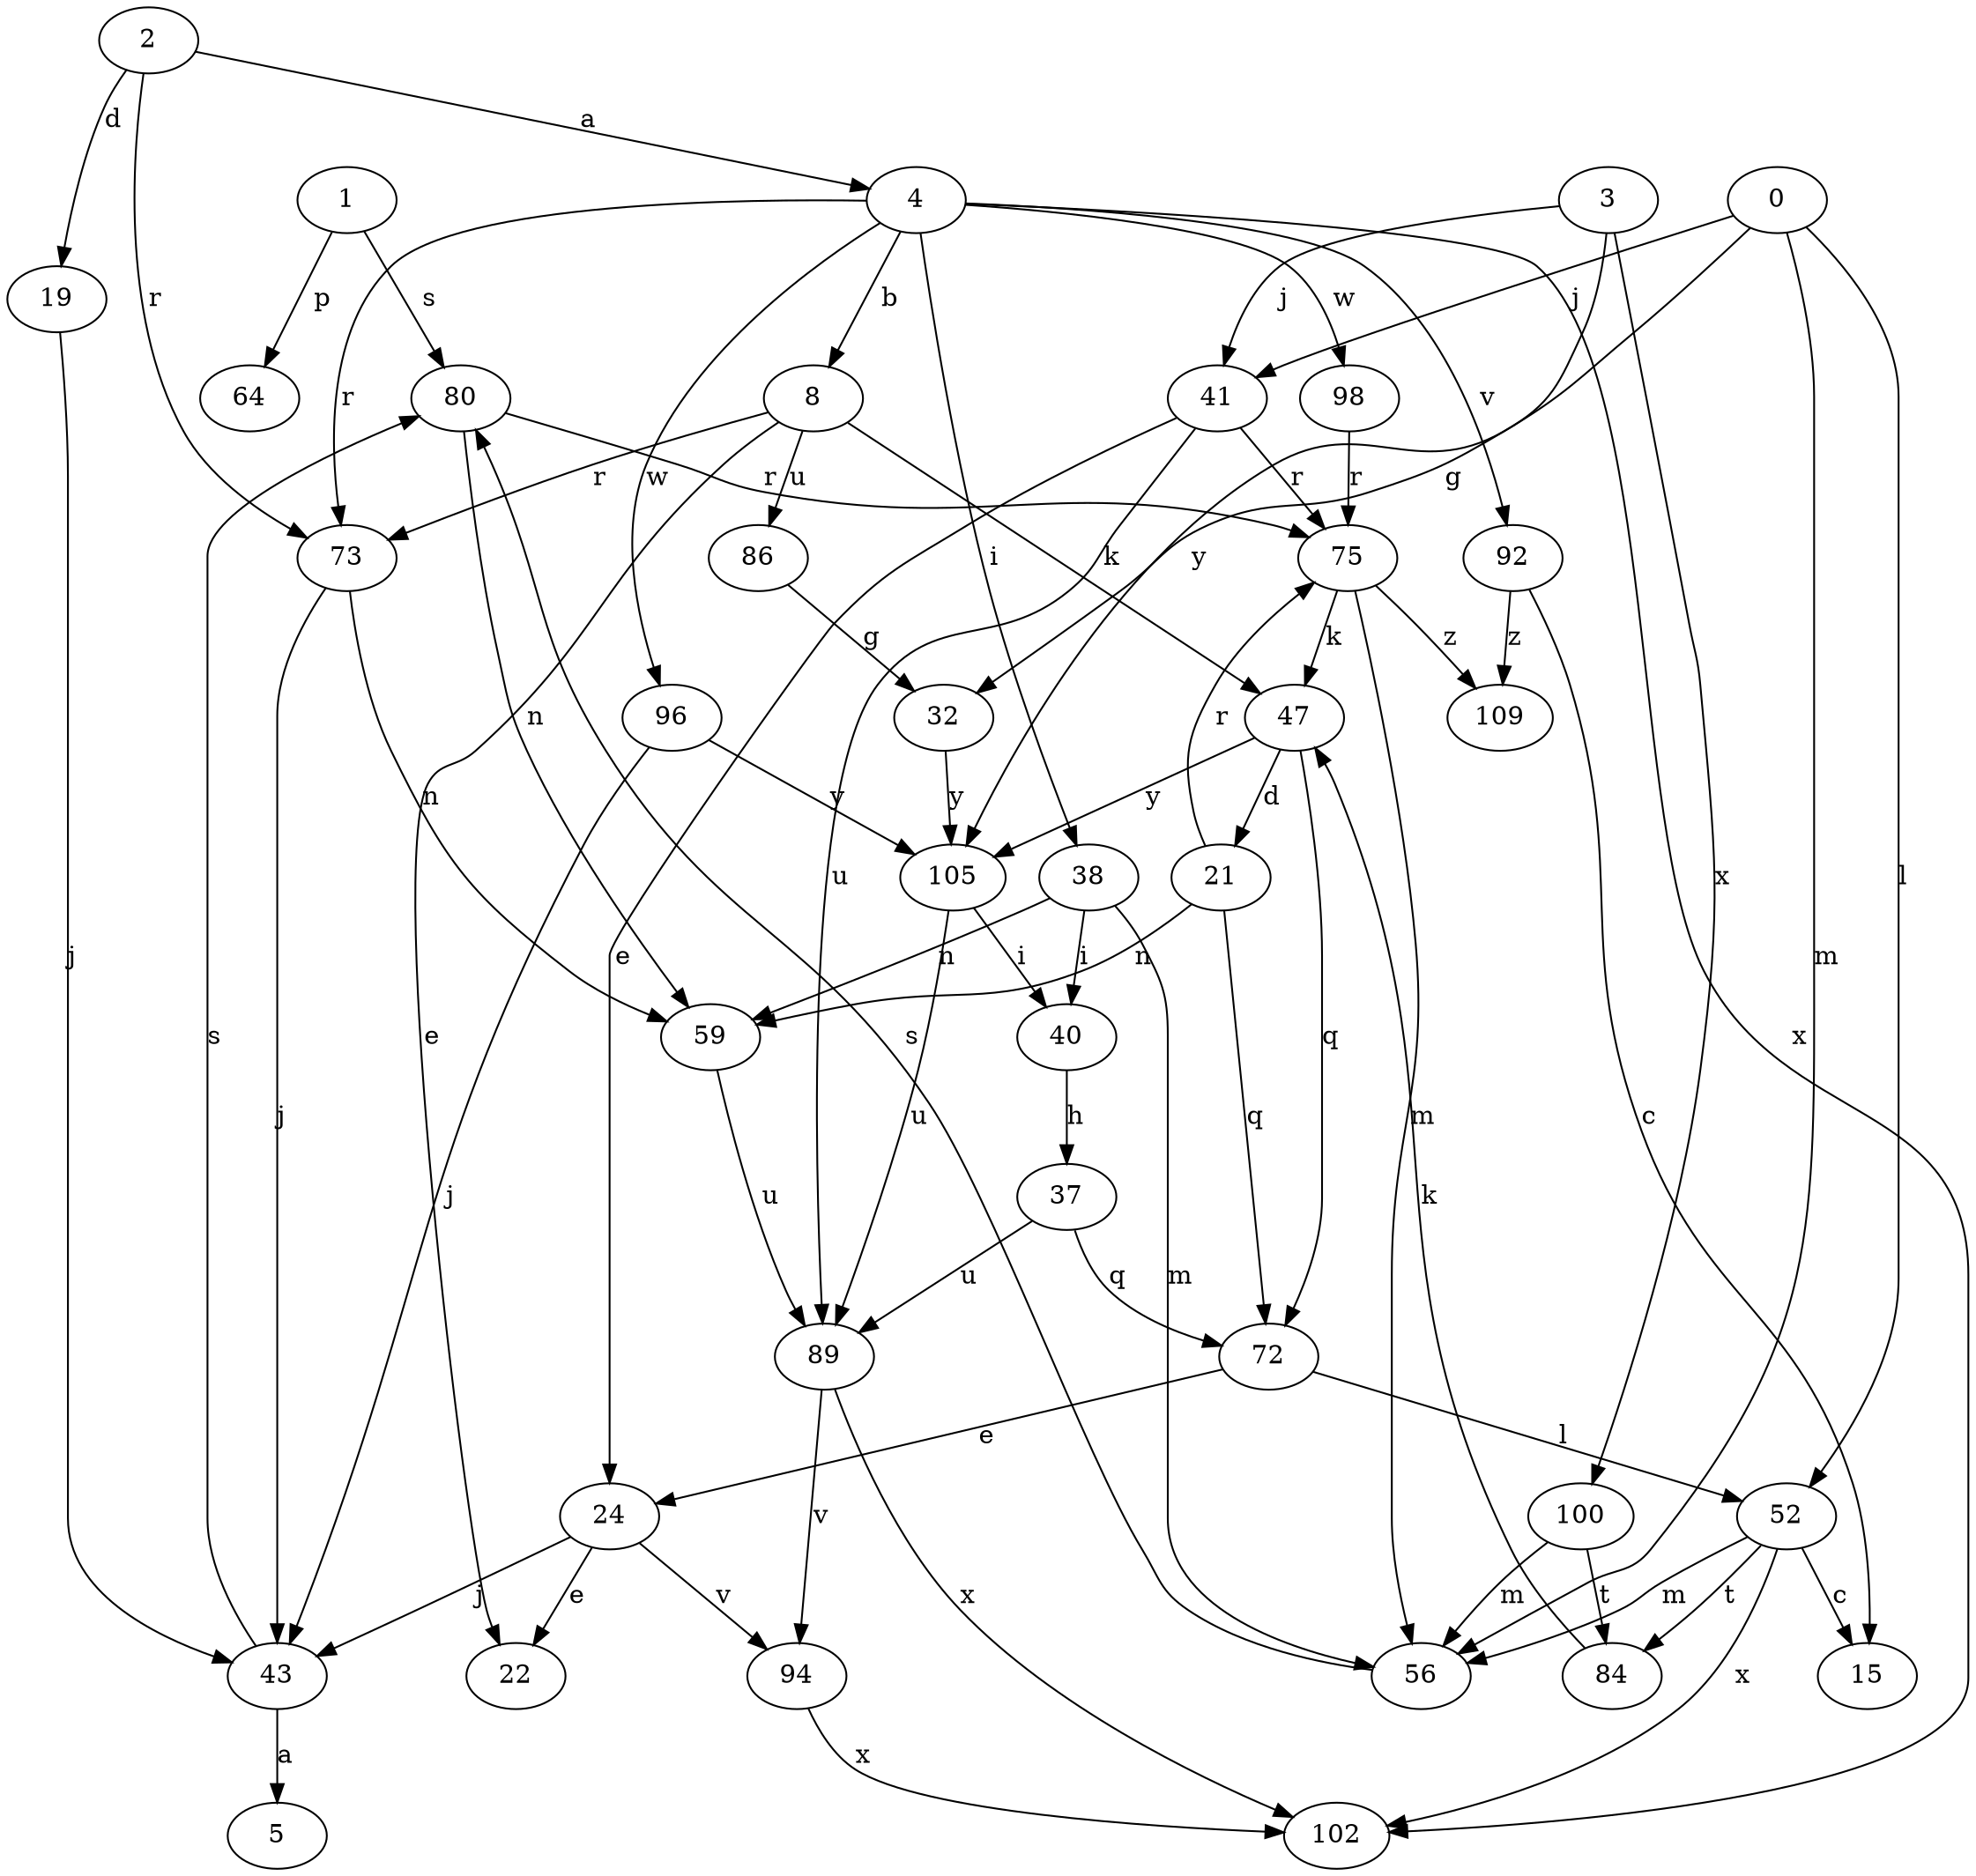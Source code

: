strict digraph  {
1;
2;
3;
4;
5;
8;
15;
19;
21;
22;
24;
0;
32;
37;
38;
40;
41;
43;
47;
52;
56;
59;
64;
72;
73;
75;
80;
84;
86;
89;
92;
94;
96;
98;
100;
102;
105;
109;
1 -> 64  [label=p];
1 -> 80  [label=s];
2 -> 4  [label=a];
2 -> 19  [label=d];
2 -> 73  [label=r];
3 -> 41  [label=j];
3 -> 100  [label=x];
3 -> 105  [label=y];
4 -> 8  [label=b];
4 -> 38  [label=i];
4 -> 73  [label=r];
4 -> 92  [label=v];
4 -> 96  [label=w];
4 -> 98  [label=w];
4 -> 102  [label=x];
8 -> 22  [label=e];
8 -> 47  [label=k];
8 -> 73  [label=r];
8 -> 86  [label=u];
19 -> 43  [label=j];
21 -> 59  [label=n];
21 -> 72  [label=q];
21 -> 75  [label=r];
24 -> 22  [label=e];
24 -> 43  [label=j];
24 -> 94  [label=v];
0 -> 32  [label=g];
0 -> 41  [label=j];
0 -> 52  [label=l];
0 -> 56  [label=m];
32 -> 105  [label=y];
37 -> 72  [label=q];
37 -> 89  [label=u];
38 -> 40  [label=i];
38 -> 56  [label=m];
38 -> 59  [label=n];
40 -> 37  [label=h];
41 -> 24  [label=e];
41 -> 75  [label=r];
41 -> 89  [label=u];
43 -> 5  [label=a];
43 -> 80  [label=s];
47 -> 21  [label=d];
47 -> 72  [label=q];
47 -> 105  [label=y];
52 -> 15  [label=c];
52 -> 56  [label=m];
52 -> 84  [label=t];
52 -> 102  [label=x];
56 -> 80  [label=s];
59 -> 89  [label=u];
72 -> 24  [label=e];
72 -> 52  [label=l];
73 -> 43  [label=j];
73 -> 59  [label=n];
75 -> 47  [label=k];
75 -> 56  [label=m];
75 -> 109  [label=z];
80 -> 59  [label=n];
80 -> 75  [label=r];
84 -> 47  [label=k];
86 -> 32  [label=g];
89 -> 94  [label=v];
89 -> 102  [label=x];
92 -> 15  [label=c];
92 -> 109  [label=z];
94 -> 102  [label=x];
96 -> 43  [label=j];
96 -> 105  [label=y];
98 -> 75  [label=r];
100 -> 56  [label=m];
100 -> 84  [label=t];
105 -> 40  [label=i];
105 -> 89  [label=u];
}
